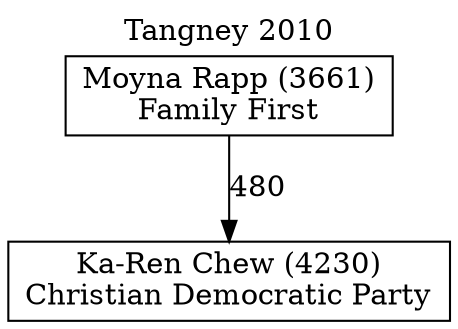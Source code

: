 // House preference flow
digraph "Ka-Ren Chew (4230)_Tangney_2010" {
	graph [label="Tangney 2010" labelloc=t mclimit=10]
	node [shape=box]
	"Ka-Ren Chew (4230)" [label="Ka-Ren Chew (4230)
Christian Democratic Party"]
	"Moyna Rapp (3661)" [label="Moyna Rapp (3661)
Family First"]
	"Moyna Rapp (3661)" -> "Ka-Ren Chew (4230)" [label=480]
}
